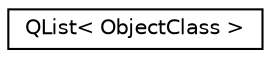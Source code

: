 digraph "Graphical Class Hierarchy"
{
 // LATEX_PDF_SIZE
  edge [fontname="Helvetica",fontsize="10",labelfontname="Helvetica",labelfontsize="10"];
  node [fontname="Helvetica",fontsize="10",shape=record];
  rankdir="LR";
  Node0 [label="QList\< ObjectClass \>",height=0.2,width=0.4,color="black", fillcolor="white", style="filled",URL="$class_q_list.html",tooltip=" "];
}

